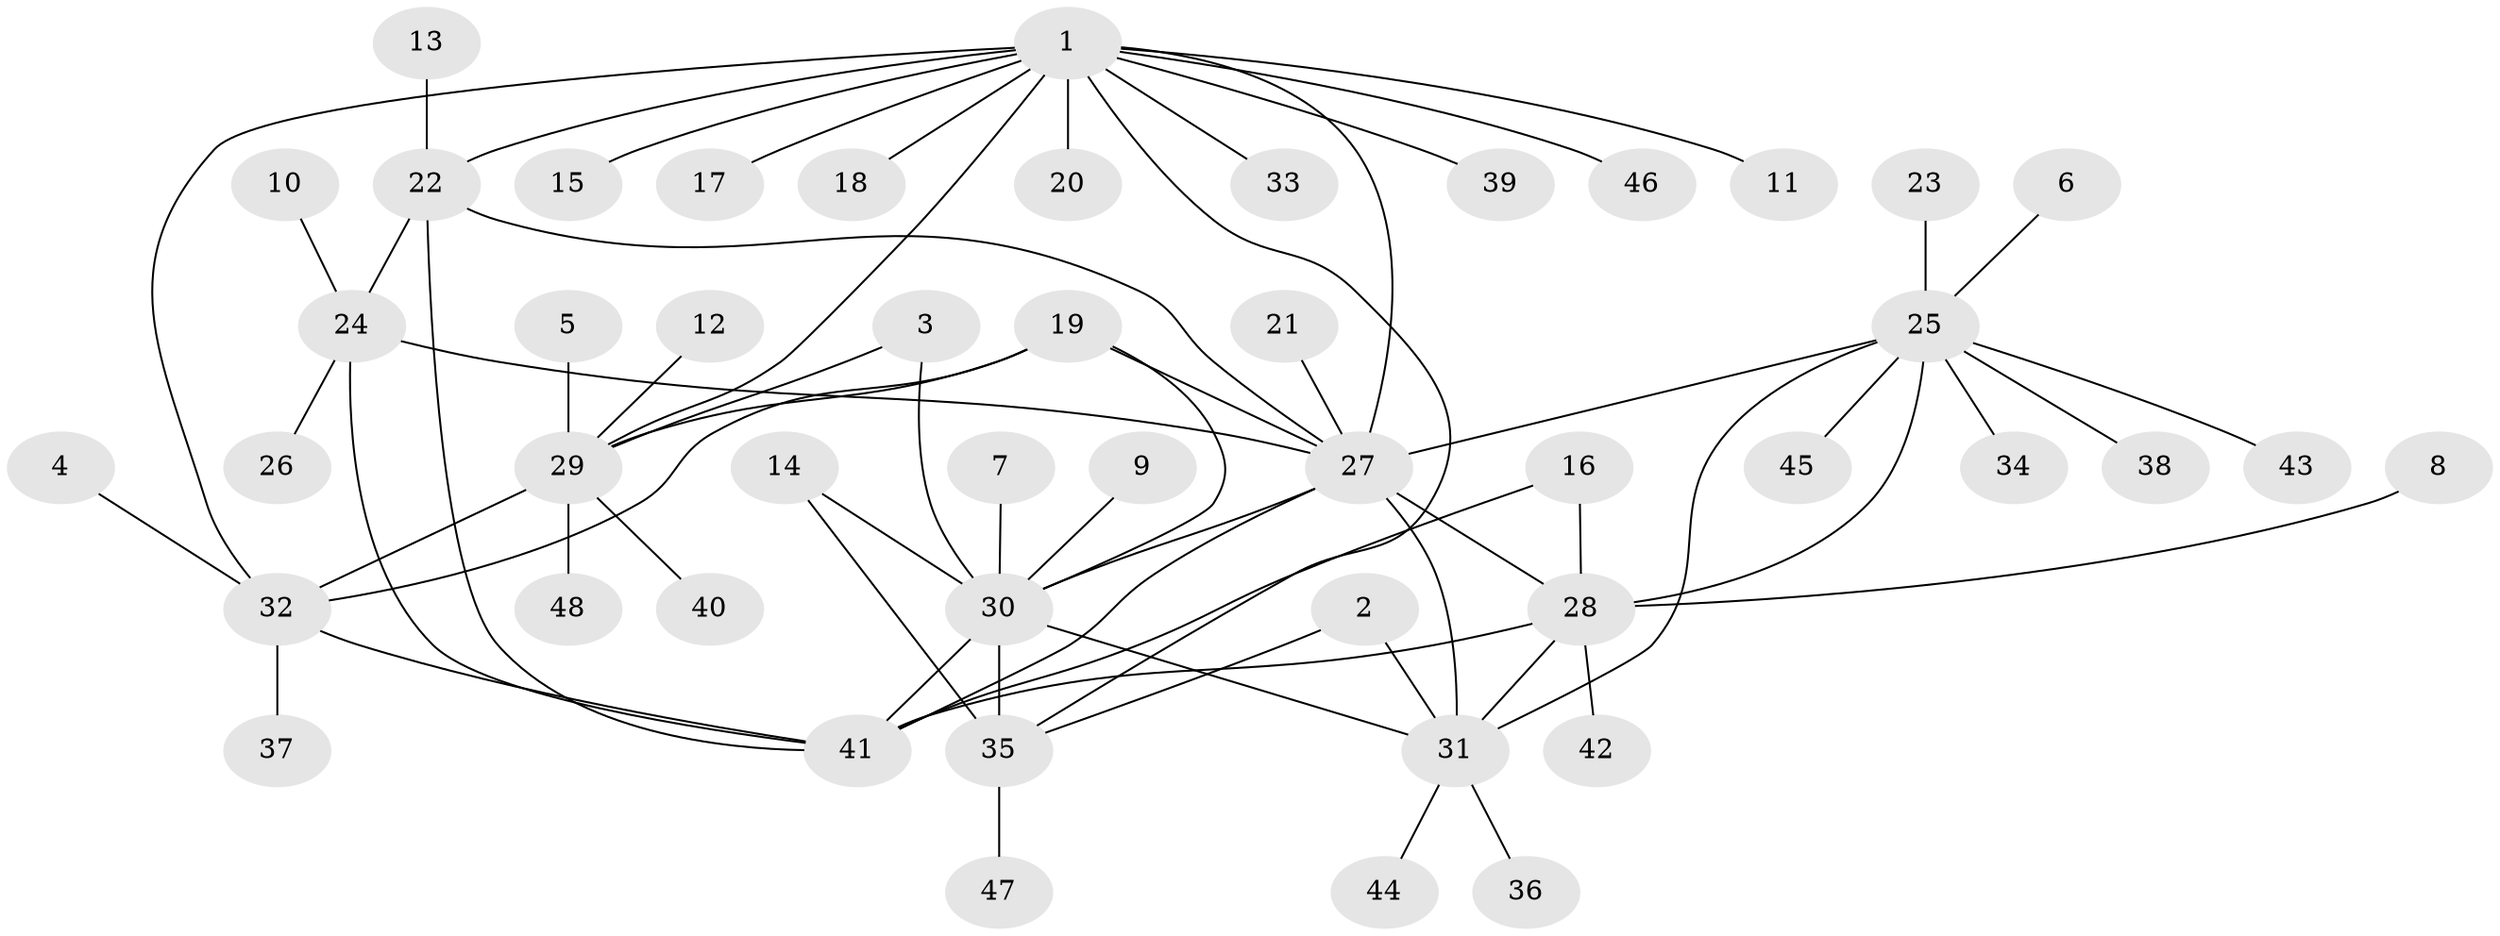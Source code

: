 // original degree distribution, {11: 0.03296703296703297, 5: 0.06593406593406594, 8: 0.04395604395604396, 6: 0.03296703296703297, 3: 0.04395604395604396, 12: 0.01098901098901099, 7: 0.01098901098901099, 9: 0.01098901098901099, 2: 0.14285714285714285, 1: 0.6043956043956044}
// Generated by graph-tools (version 1.1) at 2025/26/03/09/25 03:26:48]
// undirected, 48 vertices, 67 edges
graph export_dot {
graph [start="1"]
  node [color=gray90,style=filled];
  1;
  2;
  3;
  4;
  5;
  6;
  7;
  8;
  9;
  10;
  11;
  12;
  13;
  14;
  15;
  16;
  17;
  18;
  19;
  20;
  21;
  22;
  23;
  24;
  25;
  26;
  27;
  28;
  29;
  30;
  31;
  32;
  33;
  34;
  35;
  36;
  37;
  38;
  39;
  40;
  41;
  42;
  43;
  44;
  45;
  46;
  47;
  48;
  1 -- 11 [weight=1.0];
  1 -- 15 [weight=1.0];
  1 -- 17 [weight=1.0];
  1 -- 18 [weight=1.0];
  1 -- 20 [weight=3.0];
  1 -- 22 [weight=1.0];
  1 -- 27 [weight=1.0];
  1 -- 29 [weight=1.0];
  1 -- 32 [weight=1.0];
  1 -- 33 [weight=1.0];
  1 -- 35 [weight=1.0];
  1 -- 39 [weight=1.0];
  1 -- 46 [weight=1.0];
  2 -- 31 [weight=1.0];
  2 -- 35 [weight=1.0];
  3 -- 29 [weight=1.0];
  3 -- 30 [weight=1.0];
  4 -- 32 [weight=1.0];
  5 -- 29 [weight=1.0];
  6 -- 25 [weight=1.0];
  7 -- 30 [weight=1.0];
  8 -- 28 [weight=1.0];
  9 -- 30 [weight=1.0];
  10 -- 24 [weight=1.0];
  12 -- 29 [weight=1.0];
  13 -- 22 [weight=1.0];
  14 -- 30 [weight=1.0];
  14 -- 35 [weight=2.0];
  16 -- 28 [weight=1.0];
  16 -- 41 [weight=1.0];
  19 -- 27 [weight=1.0];
  19 -- 29 [weight=2.0];
  19 -- 30 [weight=1.0];
  19 -- 32 [weight=2.0];
  21 -- 27 [weight=1.0];
  22 -- 24 [weight=1.0];
  22 -- 27 [weight=1.0];
  22 -- 41 [weight=1.0];
  23 -- 25 [weight=1.0];
  24 -- 26 [weight=1.0];
  24 -- 27 [weight=1.0];
  24 -- 41 [weight=1.0];
  25 -- 27 [weight=1.0];
  25 -- 28 [weight=1.0];
  25 -- 31 [weight=1.0];
  25 -- 34 [weight=1.0];
  25 -- 38 [weight=1.0];
  25 -- 43 [weight=1.0];
  25 -- 45 [weight=1.0];
  27 -- 28 [weight=1.0];
  27 -- 30 [weight=1.0];
  27 -- 31 [weight=1.0];
  27 -- 41 [weight=1.0];
  28 -- 31 [weight=1.0];
  28 -- 41 [weight=1.0];
  28 -- 42 [weight=1.0];
  29 -- 32 [weight=1.0];
  29 -- 40 [weight=1.0];
  29 -- 48 [weight=1.0];
  30 -- 31 [weight=1.0];
  30 -- 35 [weight=2.0];
  30 -- 41 [weight=1.0];
  31 -- 36 [weight=1.0];
  31 -- 44 [weight=1.0];
  32 -- 37 [weight=1.0];
  32 -- 41 [weight=1.0];
  35 -- 47 [weight=1.0];
}

